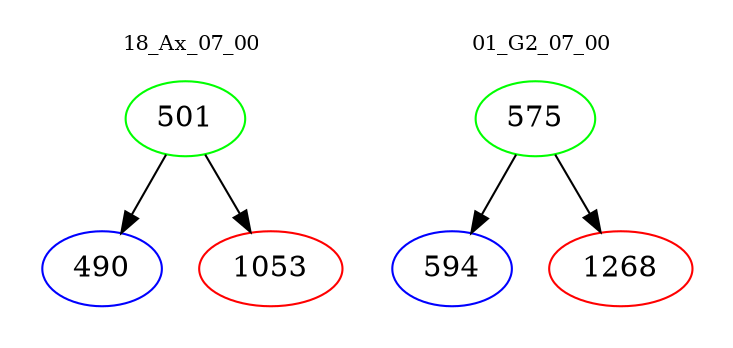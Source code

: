 digraph{
subgraph cluster_0 {
color = white
label = "18_Ax_07_00";
fontsize=10;
T0_501 [label="501", color="green"]
T0_501 -> T0_490 [color="black"]
T0_490 [label="490", color="blue"]
T0_501 -> T0_1053 [color="black"]
T0_1053 [label="1053", color="red"]
}
subgraph cluster_1 {
color = white
label = "01_G2_07_00";
fontsize=10;
T1_575 [label="575", color="green"]
T1_575 -> T1_594 [color="black"]
T1_594 [label="594", color="blue"]
T1_575 -> T1_1268 [color="black"]
T1_1268 [label="1268", color="red"]
}
}
